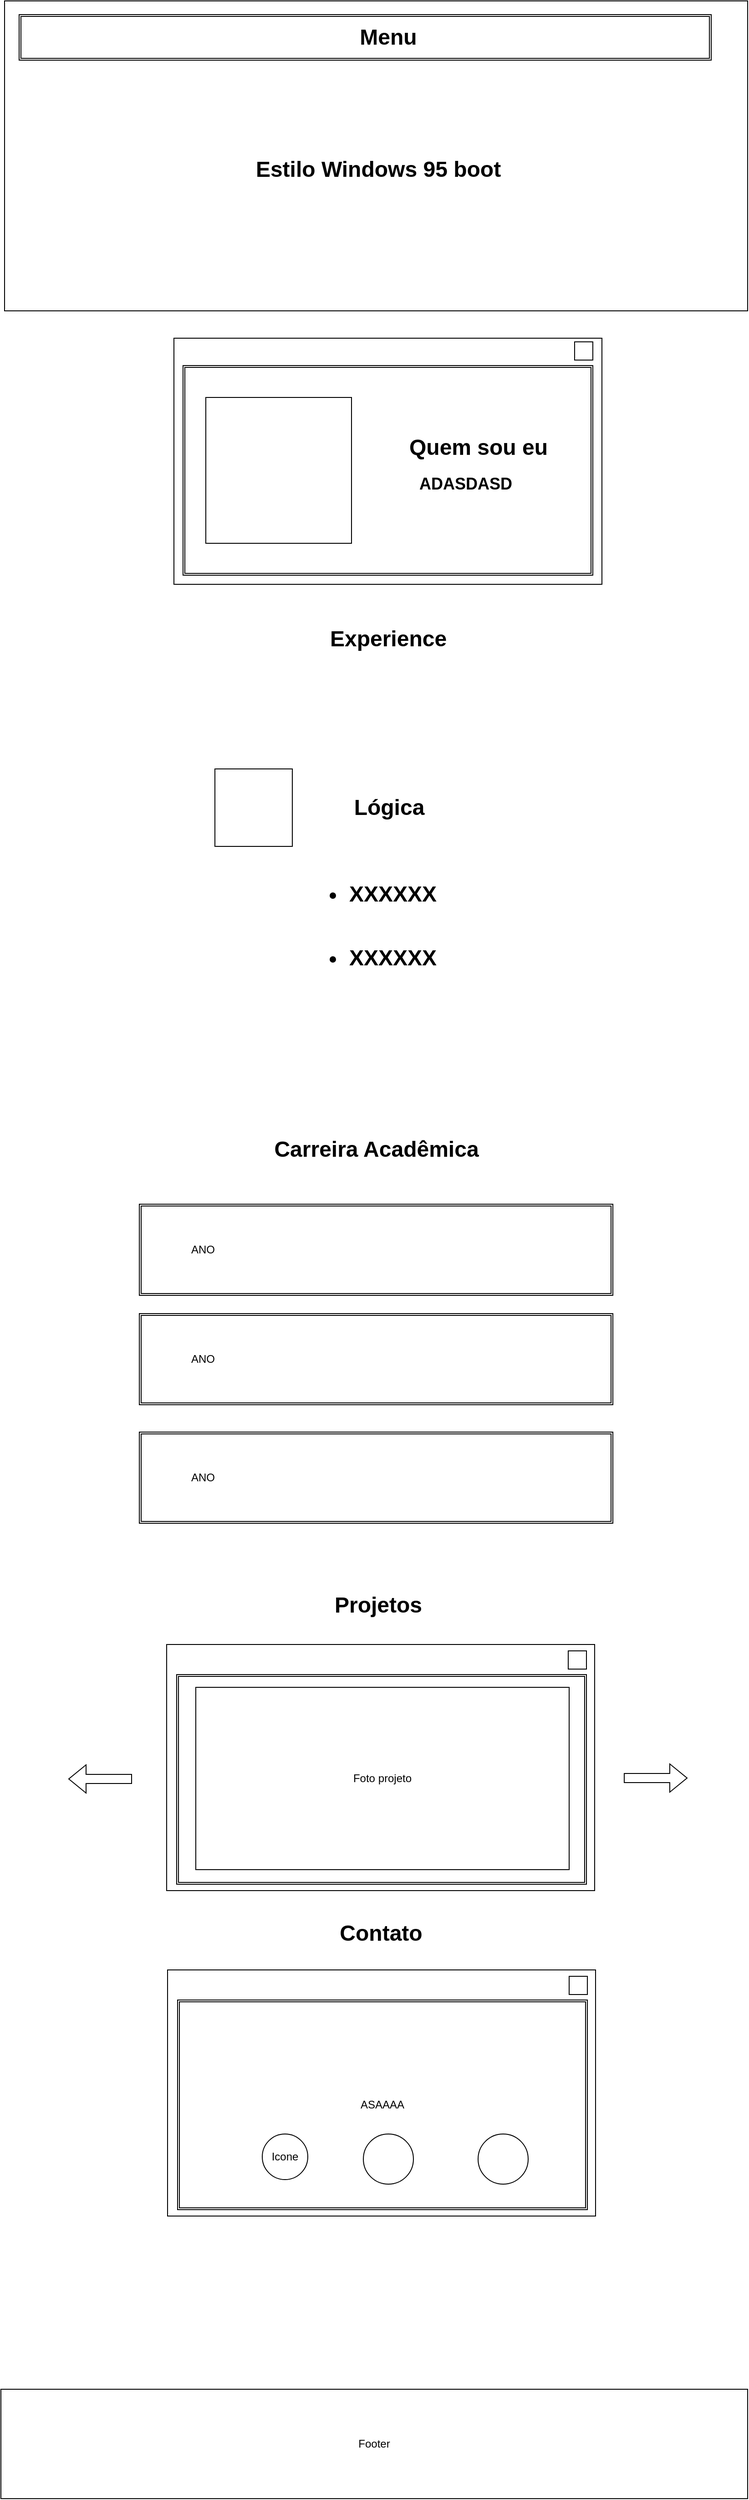 <mxfile version="24.7.17">
  <diagram name="Página-1" id="-wEEcFG0b7fn-YQv-R09">
    <mxGraphModel dx="1079" dy="630" grid="1" gridSize="10" guides="1" tooltips="1" connect="1" arrows="1" fold="1" page="1" pageScale="1" pageWidth="827" pageHeight="1169" math="0" shadow="0">
      <root>
        <mxCell id="0" />
        <mxCell id="1" parent="0" />
        <mxCell id="u60aHccWPX-DePaDLazz-43" value="" style="rounded=0;whiteSpace=wrap;html=1;fillColor=default;opacity=70;strokeColor=none;" vertex="1" parent="1">
          <mxGeometry x="220" y="820" width="390" height="320" as="geometry" />
        </mxCell>
        <mxCell id="u60aHccWPX-DePaDLazz-25" value="" style="rounded=0;whiteSpace=wrap;html=1;" vertex="1" parent="1">
          <mxGeometry x="182" y="1803" width="470" height="270" as="geometry" />
        </mxCell>
        <mxCell id="2vVXnkczttUZU71332RF-1" value="" style="rounded=0;whiteSpace=wrap;html=1;" parent="1" vertex="1">
          <mxGeometry x="190" y="370" width="470" height="270" as="geometry" />
        </mxCell>
        <mxCell id="ENEwyYZW6DbON6CW3RZ9-21" value="" style="shape=ext;double=1;rounded=0;whiteSpace=wrap;html=1;" parent="1" vertex="1">
          <mxGeometry x="200" y="400" width="450" height="230" as="geometry" />
        </mxCell>
        <mxCell id="ENEwyYZW6DbON6CW3RZ9-2" value="" style="rounded=0;whiteSpace=wrap;html=1;" parent="1" vertex="1">
          <mxGeometry x="4" width="816" height="340" as="geometry" />
        </mxCell>
        <mxCell id="ENEwyYZW6DbON6CW3RZ9-7" value="Quem sou eu" style="text;strokeColor=none;fillColor=none;html=1;fontSize=24;fontStyle=1;verticalAlign=middle;align=center;" parent="1" vertex="1">
          <mxGeometry x="424" y="450" width="200" height="80" as="geometry" />
        </mxCell>
        <mxCell id="ENEwyYZW6DbON6CW3RZ9-9" value="&lt;font style=&quot;font-size: 18px;&quot;&gt;ADASDASD&lt;/font&gt;" style="text;strokeColor=none;fillColor=none;html=1;fontSize=18;fontStyle=1;verticalAlign=middle;align=center;" parent="1" vertex="1">
          <mxGeometry x="460" y="510" width="100" height="40" as="geometry" />
        </mxCell>
        <mxCell id="ENEwyYZW6DbON6CW3RZ9-10" value="Experience" style="text;strokeColor=none;fillColor=none;html=1;fontSize=24;fontStyle=1;verticalAlign=middle;align=center;flipH=1;flipV=1;" parent="1" vertex="1">
          <mxGeometry x="335" y="680" width="180" height="40" as="geometry" />
        </mxCell>
        <mxCell id="ENEwyYZW6DbON6CW3RZ9-14" value="Carreira Acadêmica" style="text;strokeColor=none;fillColor=none;html=1;fontSize=24;fontStyle=1;verticalAlign=middle;align=center;" parent="1" vertex="1">
          <mxGeometry x="282" y="1230" width="260" height="60" as="geometry" />
        </mxCell>
        <mxCell id="ENEwyYZW6DbON6CW3RZ9-15" value="" style="shape=ext;double=1;rounded=0;whiteSpace=wrap;html=1;" parent="1" vertex="1">
          <mxGeometry x="152" y="1320" width="520" height="100" as="geometry" />
        </mxCell>
        <mxCell id="ENEwyYZW6DbON6CW3RZ9-17" value="" style="shape=ext;double=1;rounded=0;whiteSpace=wrap;html=1;" parent="1" vertex="1">
          <mxGeometry x="152" y="1440" width="520" height="100" as="geometry" />
        </mxCell>
        <mxCell id="ENEwyYZW6DbON6CW3RZ9-20" value="Estilo Windows 95 boot" style="text;strokeColor=none;fillColor=none;html=1;fontSize=24;fontStyle=1;verticalAlign=middle;align=center;" parent="1" vertex="1">
          <mxGeometry x="264" y="150" width="300" height="70" as="geometry" />
        </mxCell>
        <mxCell id="ENEwyYZW6DbON6CW3RZ9-23" value="" style="shape=ext;double=1;rounded=0;whiteSpace=wrap;html=1;" parent="1" vertex="1">
          <mxGeometry x="20" y="15" width="760" height="50" as="geometry" />
        </mxCell>
        <mxCell id="ENEwyYZW6DbON6CW3RZ9-24" value="Menu" style="text;strokeColor=none;fillColor=none;html=1;fontSize=24;fontStyle=1;verticalAlign=middle;align=center;" parent="1" vertex="1">
          <mxGeometry x="375" y="20" width="100" height="40" as="geometry" />
        </mxCell>
        <mxCell id="2vVXnkczttUZU71332RF-2" value="" style="rounded=0;whiteSpace=wrap;html=1;" parent="1" vertex="1">
          <mxGeometry x="630" y="374" width="20" height="20" as="geometry" />
        </mxCell>
        <mxCell id="u60aHccWPX-DePaDLazz-1" value="" style="whiteSpace=wrap;html=1;aspect=fixed;" vertex="1" parent="1">
          <mxGeometry x="225" y="435" width="160" height="160" as="geometry" />
        </mxCell>
        <mxCell id="u60aHccWPX-DePaDLazz-9" value="Lógica" style="text;strokeColor=none;fillColor=none;html=1;fontSize=24;fontStyle=1;verticalAlign=middle;align=center;" vertex="1" parent="1">
          <mxGeometry x="357.5" y="850" width="136" height="70" as="geometry" />
        </mxCell>
        <mxCell id="u60aHccWPX-DePaDLazz-12" value="" style="whiteSpace=wrap;html=1;aspect=fixed;" vertex="1" parent="1">
          <mxGeometry x="235" y="842.5" width="85" height="85" as="geometry" />
        </mxCell>
        <mxCell id="u60aHccWPX-DePaDLazz-13" value="" style="shape=ext;double=1;rounded=0;whiteSpace=wrap;html=1;" vertex="1" parent="1">
          <mxGeometry x="152" y="1570" width="520" height="100" as="geometry" />
        </mxCell>
        <mxCell id="u60aHccWPX-DePaDLazz-14" value="ANO" style="text;strokeColor=none;align=center;fillColor=none;html=1;verticalAlign=middle;whiteSpace=wrap;rounded=0;" vertex="1" parent="1">
          <mxGeometry x="152" y="1320" width="140" height="100" as="geometry" />
        </mxCell>
        <mxCell id="u60aHccWPX-DePaDLazz-15" value="ANO" style="text;strokeColor=none;align=center;fillColor=none;html=1;verticalAlign=middle;whiteSpace=wrap;rounded=0;" vertex="1" parent="1">
          <mxGeometry x="152" y="1440" width="140" height="100" as="geometry" />
        </mxCell>
        <mxCell id="u60aHccWPX-DePaDLazz-16" value="ANO" style="text;strokeColor=none;align=center;fillColor=none;html=1;verticalAlign=middle;whiteSpace=wrap;rounded=0;" vertex="1" parent="1">
          <mxGeometry x="152" y="1570" width="140" height="100" as="geometry" />
        </mxCell>
        <mxCell id="u60aHccWPX-DePaDLazz-18" value="Projetos" style="text;strokeColor=none;fillColor=none;html=1;fontSize=24;fontStyle=1;verticalAlign=middle;align=center;" vertex="1" parent="1">
          <mxGeometry x="284" y="1730" width="260" height="60" as="geometry" />
        </mxCell>
        <mxCell id="u60aHccWPX-DePaDLazz-19" value="" style="shape=ext;double=1;rounded=0;whiteSpace=wrap;html=1;" vertex="1" parent="1">
          <mxGeometry x="193" y="1836" width="450" height="230" as="geometry" />
        </mxCell>
        <mxCell id="u60aHccWPX-DePaDLazz-22" value="" style="rounded=0;whiteSpace=wrap;html=1;" vertex="1" parent="1">
          <mxGeometry x="623" y="1810" width="20" height="20" as="geometry" />
        </mxCell>
        <mxCell id="u60aHccWPX-DePaDLazz-28" value="Foto projeto" style="rounded=0;whiteSpace=wrap;html=1;" vertex="1" parent="1">
          <mxGeometry x="214" y="1850" width="410" height="200" as="geometry" />
        </mxCell>
        <mxCell id="u60aHccWPX-DePaDLazz-29" value="" style="shape=flexArrow;endArrow=classic;html=1;rounded=0;" edge="1" parent="1">
          <mxGeometry width="50" height="50" relative="1" as="geometry">
            <mxPoint x="684" y="1949.5" as="sourcePoint" />
            <mxPoint x="754" y="1949.5" as="targetPoint" />
          </mxGeometry>
        </mxCell>
        <mxCell id="u60aHccWPX-DePaDLazz-30" value="" style="shape=flexArrow;endArrow=classic;html=1;rounded=0;" edge="1" parent="1">
          <mxGeometry width="50" height="50" relative="1" as="geometry">
            <mxPoint x="144" y="1950.5" as="sourcePoint" />
            <mxPoint x="74" y="1950.5" as="targetPoint" />
          </mxGeometry>
        </mxCell>
        <mxCell id="u60aHccWPX-DePaDLazz-31" value="" style="rounded=0;whiteSpace=wrap;html=1;" vertex="1" parent="1">
          <mxGeometry x="183" y="2160" width="470" height="270" as="geometry" />
        </mxCell>
        <mxCell id="u60aHccWPX-DePaDLazz-32" value="ASAAAA" style="shape=ext;double=1;rounded=0;whiteSpace=wrap;html=1;" vertex="1" parent="1">
          <mxGeometry x="194" y="2193" width="450" height="230" as="geometry" />
        </mxCell>
        <mxCell id="u60aHccWPX-DePaDLazz-33" value="" style="rounded=0;whiteSpace=wrap;html=1;" vertex="1" parent="1">
          <mxGeometry x="624" y="2167" width="20" height="20" as="geometry" />
        </mxCell>
        <mxCell id="u60aHccWPX-DePaDLazz-35" value="Contato" style="text;strokeColor=none;fillColor=none;html=1;fontSize=24;fontStyle=1;verticalAlign=middle;align=center;" vertex="1" parent="1">
          <mxGeometry x="287" y="2090" width="260" height="60" as="geometry" />
        </mxCell>
        <mxCell id="u60aHccWPX-DePaDLazz-36" value="Icone" style="ellipse;whiteSpace=wrap;html=1;aspect=fixed;" vertex="1" parent="1">
          <mxGeometry x="287" y="2340" width="50" height="50" as="geometry" />
        </mxCell>
        <mxCell id="u60aHccWPX-DePaDLazz-37" value="" style="ellipse;whiteSpace=wrap;html=1;aspect=fixed;" vertex="1" parent="1">
          <mxGeometry x="398" y="2340" width="55" height="55" as="geometry" />
        </mxCell>
        <mxCell id="u60aHccWPX-DePaDLazz-38" value="" style="ellipse;whiteSpace=wrap;html=1;aspect=fixed;" vertex="1" parent="1">
          <mxGeometry x="524" y="2340" width="55" height="55" as="geometry" />
        </mxCell>
        <mxCell id="u60aHccWPX-DePaDLazz-40" value="Footer" style="rounded=0;whiteSpace=wrap;html=1;" vertex="1" parent="1">
          <mxGeometry y="2620" width="820" height="120" as="geometry" />
        </mxCell>
        <mxCell id="u60aHccWPX-DePaDLazz-44" value="&lt;ul&gt;&lt;li&gt;XXXXXX&lt;/li&gt;&lt;/ul&gt;" style="text;strokeColor=none;fillColor=none;html=1;fontSize=24;fontStyle=1;verticalAlign=middle;align=center;" vertex="1" parent="1">
          <mxGeometry x="313.75" y="945" width="192.5" height="70" as="geometry" />
        </mxCell>
        <mxCell id="u60aHccWPX-DePaDLazz-45" value="&lt;ul&gt;&lt;li&gt;XXXXXX&lt;/li&gt;&lt;/ul&gt;" style="text;strokeColor=none;fillColor=none;html=1;fontSize=24;fontStyle=1;verticalAlign=middle;align=center;" vertex="1" parent="1">
          <mxGeometry x="313.75" y="1015" width="192.5" height="70" as="geometry" />
        </mxCell>
      </root>
    </mxGraphModel>
  </diagram>
</mxfile>
